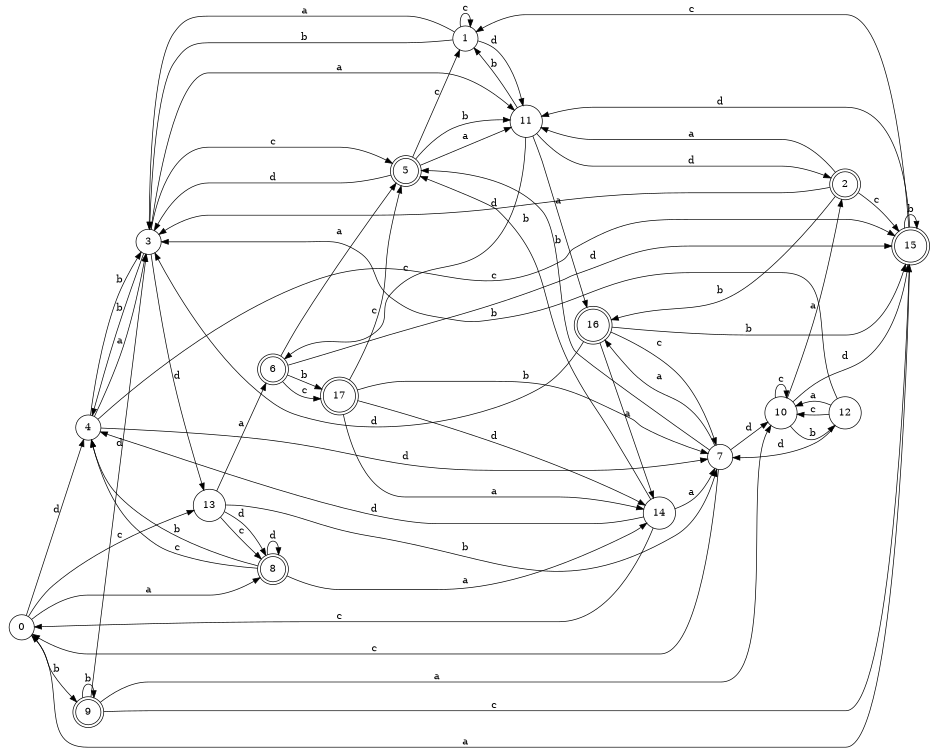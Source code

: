 digraph n15_1 {
__start0 [label="" shape="none"];

rankdir=LR;
size="8,5";

s0 [style="filled", color="black", fillcolor="white" shape="circle", label="0"];
s1 [style="filled", color="black", fillcolor="white" shape="circle", label="1"];
s2 [style="rounded,filled", color="black", fillcolor="white" shape="doublecircle", label="2"];
s3 [style="filled", color="black", fillcolor="white" shape="circle", label="3"];
s4 [style="filled", color="black", fillcolor="white" shape="circle", label="4"];
s5 [style="rounded,filled", color="black", fillcolor="white" shape="doublecircle", label="5"];
s6 [style="rounded,filled", color="black", fillcolor="white" shape="doublecircle", label="6"];
s7 [style="filled", color="black", fillcolor="white" shape="circle", label="7"];
s8 [style="rounded,filled", color="black", fillcolor="white" shape="doublecircle", label="8"];
s9 [style="rounded,filled", color="black", fillcolor="white" shape="doublecircle", label="9"];
s10 [style="filled", color="black", fillcolor="white" shape="circle", label="10"];
s11 [style="filled", color="black", fillcolor="white" shape="circle", label="11"];
s12 [style="filled", color="black", fillcolor="white" shape="circle", label="12"];
s13 [style="filled", color="black", fillcolor="white" shape="circle", label="13"];
s14 [style="filled", color="black", fillcolor="white" shape="circle", label="14"];
s15 [style="rounded,filled", color="black", fillcolor="white" shape="doublecircle", label="15"];
s16 [style="rounded,filled", color="black", fillcolor="white" shape="doublecircle", label="16"];
s17 [style="rounded,filled", color="black", fillcolor="white" shape="doublecircle", label="17"];
s0 -> s8 [label="a"];
s0 -> s9 [label="b"];
s0 -> s13 [label="c"];
s0 -> s4 [label="d"];
s1 -> s3 [label="a"];
s1 -> s3 [label="b"];
s1 -> s1 [label="c"];
s1 -> s11 [label="d"];
s2 -> s11 [label="a"];
s2 -> s16 [label="b"];
s2 -> s15 [label="c"];
s2 -> s3 [label="d"];
s3 -> s11 [label="a"];
s3 -> s4 [label="b"];
s3 -> s5 [label="c"];
s3 -> s13 [label="d"];
s4 -> s3 [label="a"];
s4 -> s3 [label="b"];
s4 -> s15 [label="c"];
s4 -> s7 [label="d"];
s5 -> s11 [label="a"];
s5 -> s11 [label="b"];
s5 -> s1 [label="c"];
s5 -> s3 [label="d"];
s6 -> s5 [label="a"];
s6 -> s17 [label="b"];
s6 -> s17 [label="c"];
s6 -> s15 [label="d"];
s7 -> s16 [label="a"];
s7 -> s5 [label="b"];
s7 -> s0 [label="c"];
s7 -> s10 [label="d"];
s8 -> s14 [label="a"];
s8 -> s4 [label="b"];
s8 -> s4 [label="c"];
s8 -> s8 [label="d"];
s9 -> s10 [label="a"];
s9 -> s9 [label="b"];
s9 -> s15 [label="c"];
s9 -> s3 [label="d"];
s10 -> s2 [label="a"];
s10 -> s12 [label="b"];
s10 -> s10 [label="c"];
s10 -> s15 [label="d"];
s11 -> s16 [label="a"];
s11 -> s1 [label="b"];
s11 -> s6 [label="c"];
s11 -> s2 [label="d"];
s12 -> s10 [label="a"];
s12 -> s3 [label="b"];
s12 -> s10 [label="c"];
s12 -> s7 [label="d"];
s13 -> s6 [label="a"];
s13 -> s7 [label="b"];
s13 -> s8 [label="c"];
s13 -> s8 [label="d"];
s14 -> s7 [label="a"];
s14 -> s5 [label="b"];
s14 -> s0 [label="c"];
s14 -> s4 [label="d"];
s15 -> s0 [label="a"];
s15 -> s15 [label="b"];
s15 -> s1 [label="c"];
s15 -> s11 [label="d"];
s16 -> s14 [label="a"];
s16 -> s15 [label="b"];
s16 -> s7 [label="c"];
s16 -> s3 [label="d"];
s17 -> s14 [label="a"];
s17 -> s7 [label="b"];
s17 -> s5 [label="c"];
s17 -> s14 [label="d"];

}
